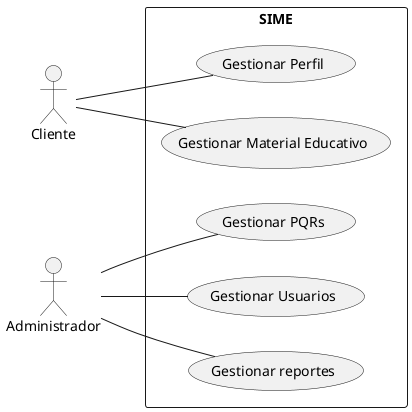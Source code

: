 @startuml
left to right direction
actor Cliente
actor Administrador

rectangle "SIME" {
  (Gestionar Perfil) as GestionarPerfil
  (Gestionar Material Educativo) as MaterialEducativo
  (Gestionar PQRs) as Pqrs
  (Gestionar Usuarios) as Usuarios
  (Gestionar reportes) as Rerportes
}

Cliente -- GestionarPerfil
Cliente -- MaterialEducativo

Administrador -- Pqrs
Administrador -- Usuarios
Administrador -- Rerportes
@enduml
